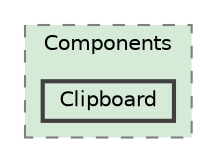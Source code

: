 digraph "C:/Users/tkefauver/Source/Repos/MonkeyPaste/Common/MonkeyPaste.Common.Plugin/Models/Components/Clipboard"
{
 // LATEX_PDF_SIZE
  bgcolor="transparent";
  edge [fontname=Helvetica,fontsize=10,labelfontname=Helvetica,labelfontsize=10];
  node [fontname=Helvetica,fontsize=10,shape=box,height=0.2,width=0.4];
  compound=true
  subgraph clusterdir_51e336ad91200cef31faa66a3ecd9db7 {
    graph [ bgcolor="#d5ebd8", pencolor="grey50", label="Components", fontname=Helvetica,fontsize=10 style="filled,dashed", URL="dir_51e336ad91200cef31faa66a3ecd9db7.html",tooltip=""]
  dir_72143fe4e7864f373665472b7f601b84 [label="Clipboard", fillcolor="#d5ebd8", color="grey25", style="filled,bold", URL="dir_72143fe4e7864f373665472b7f601b84.html",tooltip=""];
  }
}
